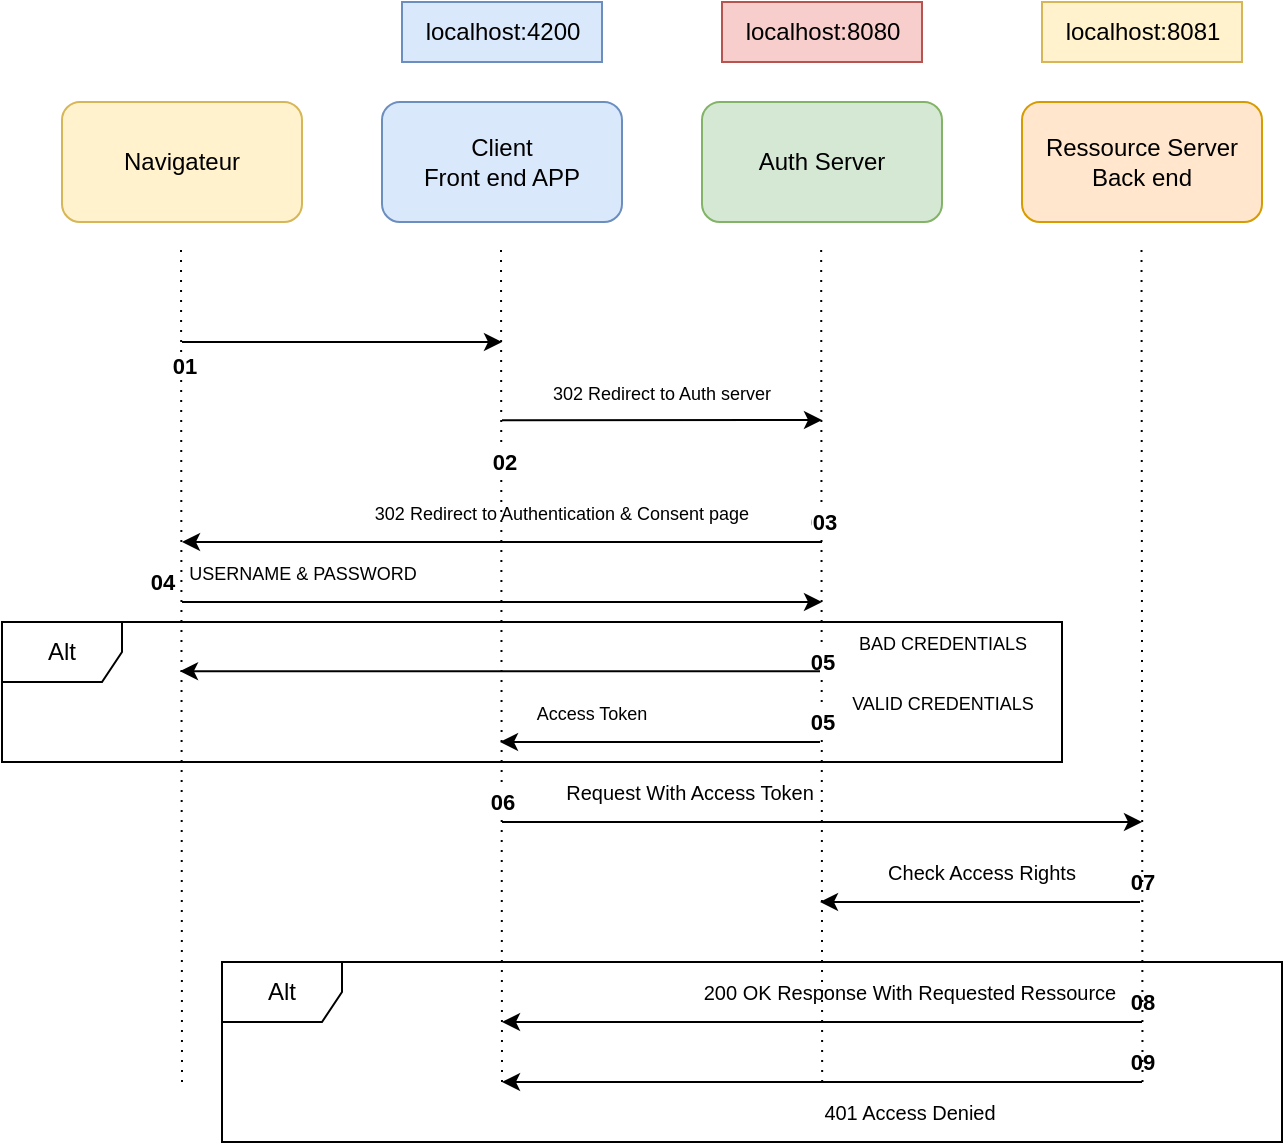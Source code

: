 <mxfile version="21.8.0" type="github">
  <diagram name="Page-1" id="kMHyJMLCbTUqQQ_t_sem">
    <mxGraphModel dx="956" dy="547" grid="1" gridSize="10" guides="1" tooltips="1" connect="1" arrows="1" fold="1" page="1" pageScale="1" pageWidth="827" pageHeight="1169" math="0" shadow="0">
      <root>
        <mxCell id="0" />
        <mxCell id="1" parent="0" />
        <mxCell id="_KKpc1UPN2DNUgEClp_1-2" value="" style="endArrow=none;dashed=1;html=1;dashPattern=1 4;strokeWidth=1;rounded=0;" parent="1" edge="1">
          <mxGeometry width="50" height="50" relative="1" as="geometry">
            <mxPoint x="160" y="600" as="sourcePoint" />
            <mxPoint x="159.5" y="180" as="targetPoint" />
          </mxGeometry>
        </mxCell>
        <mxCell id="_KKpc1UPN2DNUgEClp_1-3" value="Navigateur" style="rounded=1;whiteSpace=wrap;html=1;fillColor=#fff2cc;strokeColor=#d6b656;" parent="1" vertex="1">
          <mxGeometry x="100" y="110" width="120" height="60" as="geometry" />
        </mxCell>
        <mxCell id="_KKpc1UPN2DNUgEClp_1-4" value="Client&lt;br&gt;Front end APP" style="rounded=1;whiteSpace=wrap;html=1;fillColor=#dae8fc;strokeColor=#6c8ebf;" parent="1" vertex="1">
          <mxGeometry x="260" y="110" width="120" height="60" as="geometry" />
        </mxCell>
        <mxCell id="_KKpc1UPN2DNUgEClp_1-5" value="Auth Server" style="rounded=1;whiteSpace=wrap;html=1;fillColor=#d5e8d4;strokeColor=#82b366;" parent="1" vertex="1">
          <mxGeometry x="420" y="110" width="120" height="60" as="geometry" />
        </mxCell>
        <mxCell id="_KKpc1UPN2DNUgEClp_1-6" value="Ressource Server&lt;br&gt;Back end" style="rounded=1;whiteSpace=wrap;html=1;fillColor=#ffe6cc;strokeColor=#d79b00;" parent="1" vertex="1">
          <mxGeometry x="580" y="110" width="120" height="60" as="geometry" />
        </mxCell>
        <mxCell id="_KKpc1UPN2DNUgEClp_1-7" value="" style="endArrow=none;dashed=1;html=1;dashPattern=1 4;strokeWidth=1;rounded=0;" parent="1" edge="1">
          <mxGeometry width="50" height="50" relative="1" as="geometry">
            <mxPoint x="320" y="600" as="sourcePoint" />
            <mxPoint x="319.5" y="180" as="targetPoint" />
          </mxGeometry>
        </mxCell>
        <mxCell id="_KKpc1UPN2DNUgEClp_1-12" value="&lt;b&gt;01&lt;/b&gt;" style="edgeLabel;html=1;align=center;verticalAlign=middle;resizable=0;points=[];" parent="_KKpc1UPN2DNUgEClp_1-7" vertex="1" connectable="0">
          <mxGeometry x="0.637" y="-4" relative="1" as="geometry">
            <mxPoint x="-163" y="-14" as="offset" />
          </mxGeometry>
        </mxCell>
        <mxCell id="YJoskM3-cEyhgI3DCocY-47" value="&lt;b&gt;01&lt;/b&gt;" style="edgeLabel;html=1;align=center;verticalAlign=middle;resizable=0;points=[];" vertex="1" connectable="0" parent="_KKpc1UPN2DNUgEClp_1-7">
          <mxGeometry x="0.637" y="-4" relative="1" as="geometry">
            <mxPoint x="156" y="64" as="offset" />
          </mxGeometry>
        </mxCell>
        <mxCell id="_KKpc1UPN2DNUgEClp_1-8" value="" style="endArrow=none;dashed=1;html=1;dashPattern=1 4;strokeWidth=1;rounded=0;" parent="1" edge="1">
          <mxGeometry width="50" height="50" relative="1" as="geometry">
            <mxPoint x="480.08" y="600" as="sourcePoint" />
            <mxPoint x="479.58" y="180" as="targetPoint" />
          </mxGeometry>
        </mxCell>
        <mxCell id="_KKpc1UPN2DNUgEClp_1-13" value="&lt;b&gt;02&lt;/b&gt;" style="edgeLabel;html=1;align=center;verticalAlign=middle;resizable=0;points=[];" parent="_KKpc1UPN2DNUgEClp_1-8" vertex="1" connectable="0">
          <mxGeometry x="0.471" relative="1" as="geometry">
            <mxPoint x="-159" y="-1" as="offset" />
          </mxGeometry>
        </mxCell>
        <mxCell id="YJoskM3-cEyhgI3DCocY-40" value="&lt;font style=&quot;font-size: 9px;&quot;&gt;BAD CREDENTIALS&lt;/font&gt;" style="edgeLabel;html=1;align=center;verticalAlign=middle;resizable=0;points=[];" vertex="1" connectable="0" parent="_KKpc1UPN2DNUgEClp_1-8">
          <mxGeometry x="0.001" y="-3" relative="1" as="geometry">
            <mxPoint x="57" y="-10" as="offset" />
          </mxGeometry>
        </mxCell>
        <mxCell id="YJoskM3-cEyhgI3DCocY-42" value="&lt;font style=&quot;font-size: 9px;&quot;&gt;VALID CREDENTIALS&lt;/font&gt;" style="edgeLabel;html=1;align=center;verticalAlign=middle;resizable=0;points=[];" vertex="1" connectable="0" parent="_KKpc1UPN2DNUgEClp_1-8">
          <mxGeometry x="0.001" y="-3" relative="1" as="geometry">
            <mxPoint x="57" y="20" as="offset" />
          </mxGeometry>
        </mxCell>
        <mxCell id="YJoskM3-cEyhgI3DCocY-49" value="03" style="edgeLabel;html=1;align=center;verticalAlign=middle;resizable=0;points=[];fontStyle=1" vertex="1" connectable="0" parent="_KKpc1UPN2DNUgEClp_1-8">
          <mxGeometry x="0.333" y="-1" relative="1" as="geometry">
            <mxPoint as="offset" />
          </mxGeometry>
        </mxCell>
        <mxCell id="YJoskM3-cEyhgI3DCocY-50" value="&lt;b&gt;04&lt;/b&gt;" style="edgeLabel;html=1;align=center;verticalAlign=middle;resizable=0;points=[];" vertex="1" connectable="0" parent="_KKpc1UPN2DNUgEClp_1-8">
          <mxGeometry x="0.471" relative="1" as="geometry">
            <mxPoint x="-330" y="59" as="offset" />
          </mxGeometry>
        </mxCell>
        <mxCell id="YJoskM3-cEyhgI3DCocY-51" value="05" style="edgeLabel;html=1;align=center;verticalAlign=middle;resizable=0;points=[];fontStyle=1" vertex="1" connectable="0" parent="_KKpc1UPN2DNUgEClp_1-8">
          <mxGeometry x="0.333" y="-1" relative="1" as="geometry">
            <mxPoint x="-1" y="70" as="offset" />
          </mxGeometry>
        </mxCell>
        <mxCell id="YJoskM3-cEyhgI3DCocY-52" value="05" style="edgeLabel;html=1;align=center;verticalAlign=middle;resizable=0;points=[];fontStyle=1" vertex="1" connectable="0" parent="_KKpc1UPN2DNUgEClp_1-8">
          <mxGeometry x="0.333" y="-1" relative="1" as="geometry">
            <mxPoint x="-1" y="100" as="offset" />
          </mxGeometry>
        </mxCell>
        <mxCell id="YJoskM3-cEyhgI3DCocY-53" value="06" style="edgeLabel;html=1;align=center;verticalAlign=middle;resizable=0;points=[];fontStyle=1" vertex="1" connectable="0" parent="_KKpc1UPN2DNUgEClp_1-8">
          <mxGeometry x="0.333" y="-1" relative="1" as="geometry">
            <mxPoint x="-161" y="140" as="offset" />
          </mxGeometry>
        </mxCell>
        <mxCell id="YJoskM3-cEyhgI3DCocY-54" value="07" style="edgeLabel;html=1;align=center;verticalAlign=middle;resizable=0;points=[];fontStyle=1" vertex="1" connectable="0" parent="_KKpc1UPN2DNUgEClp_1-8">
          <mxGeometry x="0.333" y="-1" relative="1" as="geometry">
            <mxPoint x="159" y="180" as="offset" />
          </mxGeometry>
        </mxCell>
        <mxCell id="YJoskM3-cEyhgI3DCocY-59" value="08" style="edgeLabel;html=1;align=center;verticalAlign=middle;resizable=0;points=[];fontStyle=1" vertex="1" connectable="0" parent="_KKpc1UPN2DNUgEClp_1-8">
          <mxGeometry x="0.333" y="-1" relative="1" as="geometry">
            <mxPoint x="159" y="240" as="offset" />
          </mxGeometry>
        </mxCell>
        <mxCell id="YJoskM3-cEyhgI3DCocY-61" value="09" style="edgeLabel;html=1;align=center;verticalAlign=middle;resizable=0;points=[];fontStyle=1" vertex="1" connectable="0" parent="_KKpc1UPN2DNUgEClp_1-8">
          <mxGeometry x="0.333" y="-1" relative="1" as="geometry">
            <mxPoint x="159" y="270" as="offset" />
          </mxGeometry>
        </mxCell>
        <mxCell id="_KKpc1UPN2DNUgEClp_1-9" value="" style="endArrow=none;dashed=1;html=1;dashPattern=1 4;strokeWidth=1;rounded=0;" parent="1" edge="1">
          <mxGeometry width="50" height="50" relative="1" as="geometry">
            <mxPoint x="640.25" y="600" as="sourcePoint" />
            <mxPoint x="639.75" y="180" as="targetPoint" />
          </mxGeometry>
        </mxCell>
        <mxCell id="_KKpc1UPN2DNUgEClp_1-10" value="" style="endArrow=classic;html=1;rounded=0;" parent="1" edge="1">
          <mxGeometry width="50" height="50" relative="1" as="geometry">
            <mxPoint x="160" y="230" as="sourcePoint" />
            <mxPoint x="320" y="230" as="targetPoint" />
          </mxGeometry>
        </mxCell>
        <mxCell id="_KKpc1UPN2DNUgEClp_1-11" value="" style="endArrow=classic;html=1;rounded=0;" parent="1" edge="1">
          <mxGeometry width="50" height="50" relative="1" as="geometry">
            <mxPoint x="320" y="269.17" as="sourcePoint" />
            <mxPoint x="480" y="269" as="targetPoint" />
          </mxGeometry>
        </mxCell>
        <mxCell id="_KKpc1UPN2DNUgEClp_1-14" value="&lt;font style=&quot;font-size: 9px;&quot;&gt;302 Redirect to Auth server&lt;/font&gt;" style="text;html=1;strokeColor=none;fillColor=none;align=center;verticalAlign=middle;whiteSpace=wrap;rounded=0;" parent="1" vertex="1">
          <mxGeometry x="335" y="240" width="130" height="30" as="geometry" />
        </mxCell>
        <mxCell id="_KKpc1UPN2DNUgEClp_1-15" value="" style="endArrow=classic;html=1;rounded=0;" parent="1" edge="1">
          <mxGeometry width="50" height="50" relative="1" as="geometry">
            <mxPoint x="480" y="330" as="sourcePoint" />
            <mxPoint x="160" y="330" as="targetPoint" />
          </mxGeometry>
        </mxCell>
        <mxCell id="_KKpc1UPN2DNUgEClp_1-16" value="" style="endArrow=classic;html=1;rounded=0;" parent="1" edge="1">
          <mxGeometry width="50" height="50" relative="1" as="geometry">
            <mxPoint x="479" y="430" as="sourcePoint" />
            <mxPoint x="319" y="430" as="targetPoint" />
          </mxGeometry>
        </mxCell>
        <mxCell id="_KKpc1UPN2DNUgEClp_1-17" value="" style="endArrow=classic;html=1;rounded=0;" parent="1" edge="1">
          <mxGeometry width="50" height="50" relative="1" as="geometry">
            <mxPoint x="320" y="470" as="sourcePoint" />
            <mxPoint x="640" y="470" as="targetPoint" />
          </mxGeometry>
        </mxCell>
        <mxCell id="_KKpc1UPN2DNUgEClp_1-18" value="" style="endArrow=classic;html=1;rounded=0;" parent="1" edge="1">
          <mxGeometry width="50" height="50" relative="1" as="geometry">
            <mxPoint x="640" y="570" as="sourcePoint" />
            <mxPoint x="320" y="570" as="targetPoint" />
          </mxGeometry>
        </mxCell>
        <mxCell id="_KKpc1UPN2DNUgEClp_1-20" value="&lt;font style=&quot;font-size: 9px;&quot;&gt;302 Redirect to Authentication &amp;amp; Consent page&lt;/font&gt;" style="text;html=1;strokeColor=none;fillColor=none;align=center;verticalAlign=middle;whiteSpace=wrap;rounded=0;" parent="1" vertex="1">
          <mxGeometry x="250" y="300" width="200" height="30" as="geometry" />
        </mxCell>
        <mxCell id="_KKpc1UPN2DNUgEClp_1-22" value="&lt;font style=&quot;font-size: 9px;&quot;&gt;Access Token&lt;/font&gt;" style="text;html=1;strokeColor=none;fillColor=none;align=center;verticalAlign=middle;whiteSpace=wrap;rounded=0;" parent="1" vertex="1">
          <mxGeometry x="335" y="400" width="60" height="30" as="geometry" />
        </mxCell>
        <mxCell id="_KKpc1UPN2DNUgEClp_1-24" value="&lt;font size=&quot;1&quot;&gt;Request With Access Token&lt;/font&gt;" style="text;html=1;strokeColor=none;fillColor=none;align=center;verticalAlign=middle;whiteSpace=wrap;rounded=0;" parent="1" vertex="1">
          <mxGeometry x="349" y="440" width="130" height="30" as="geometry" />
        </mxCell>
        <mxCell id="_KKpc1UPN2DNUgEClp_1-25" value="&lt;font size=&quot;1&quot;&gt;200 OK Response With Requested Ressource&lt;/font&gt;" style="text;html=1;strokeColor=none;fillColor=none;align=center;verticalAlign=middle;whiteSpace=wrap;rounded=0;" parent="1" vertex="1">
          <mxGeometry x="414" y="540" width="220" height="30" as="geometry" />
        </mxCell>
        <mxCell id="YJoskM3-cEyhgI3DCocY-24" value="localhost:4200" style="text;html=1;align=center;verticalAlign=middle;resizable=0;points=[];autosize=1;strokeColor=#6c8ebf;fillColor=#dae8fc;" vertex="1" parent="1">
          <mxGeometry x="270" y="60" width="100" height="30" as="geometry" />
        </mxCell>
        <mxCell id="YJoskM3-cEyhgI3DCocY-25" value="localhost:8080" style="text;html=1;align=center;verticalAlign=middle;resizable=0;points=[];autosize=1;strokeColor=#b85450;fillColor=#f8cecc;" vertex="1" parent="1">
          <mxGeometry x="430" y="60" width="100" height="30" as="geometry" />
        </mxCell>
        <mxCell id="YJoskM3-cEyhgI3DCocY-26" value="localhost:8081" style="text;html=1;align=center;verticalAlign=middle;resizable=0;points=[];autosize=1;strokeColor=#d6b656;fillColor=#fff2cc;" vertex="1" parent="1">
          <mxGeometry x="590" y="60" width="100" height="30" as="geometry" />
        </mxCell>
        <mxCell id="YJoskM3-cEyhgI3DCocY-29" value="" style="endArrow=classic;html=1;rounded=0;" edge="1" parent="1">
          <mxGeometry width="50" height="50" relative="1" as="geometry">
            <mxPoint x="639" y="510" as="sourcePoint" />
            <mxPoint x="479" y="510" as="targetPoint" />
          </mxGeometry>
        </mxCell>
        <mxCell id="YJoskM3-cEyhgI3DCocY-32" value="Alt" style="shape=umlFrame;whiteSpace=wrap;html=1;pointerEvents=0;" vertex="1" parent="1">
          <mxGeometry x="70" y="370" width="530" height="70" as="geometry" />
        </mxCell>
        <mxCell id="YJoskM3-cEyhgI3DCocY-33" value="" style="endArrow=classic;html=1;rounded=0;" edge="1" parent="1">
          <mxGeometry width="50" height="50" relative="1" as="geometry">
            <mxPoint x="160" y="360" as="sourcePoint" />
            <mxPoint x="480" y="360" as="targetPoint" />
          </mxGeometry>
        </mxCell>
        <mxCell id="YJoskM3-cEyhgI3DCocY-36" value="" style="endArrow=classic;html=1;rounded=0;" edge="1" parent="1">
          <mxGeometry width="50" height="50" relative="1" as="geometry">
            <mxPoint x="640" y="600" as="sourcePoint" />
            <mxPoint x="320" y="600" as="targetPoint" />
          </mxGeometry>
        </mxCell>
        <mxCell id="YJoskM3-cEyhgI3DCocY-37" value="&lt;font size=&quot;1&quot;&gt;401 Access Denied&lt;/font&gt;" style="text;html=1;strokeColor=none;fillColor=none;align=center;verticalAlign=middle;whiteSpace=wrap;rounded=0;" vertex="1" parent="1">
          <mxGeometry x="414" y="600" width="220" height="30" as="geometry" />
        </mxCell>
        <mxCell id="YJoskM3-cEyhgI3DCocY-38" value="&lt;font style=&quot;font-size: 9px;&quot;&gt;USERNAME &amp;amp; PASSWORD&lt;/font&gt;" style="text;html=1;align=center;verticalAlign=middle;resizable=0;points=[];autosize=1;strokeColor=none;fillColor=none;" vertex="1" parent="1">
          <mxGeometry x="150" y="330" width="140" height="30" as="geometry" />
        </mxCell>
        <mxCell id="YJoskM3-cEyhgI3DCocY-39" value="" style="endArrow=classic;html=1;rounded=0;" edge="1" parent="1">
          <mxGeometry width="50" height="50" relative="1" as="geometry">
            <mxPoint x="479" y="394.58" as="sourcePoint" />
            <mxPoint x="159" y="394.58" as="targetPoint" />
          </mxGeometry>
        </mxCell>
        <mxCell id="YJoskM3-cEyhgI3DCocY-44" value="Alt" style="shape=umlFrame;whiteSpace=wrap;html=1;pointerEvents=0;" vertex="1" parent="1">
          <mxGeometry x="180" y="540" width="530" height="90" as="geometry" />
        </mxCell>
        <mxCell id="YJoskM3-cEyhgI3DCocY-58" value="&lt;font size=&quot;1&quot;&gt;Check Access Rights&lt;/font&gt;" style="text;html=1;strokeColor=none;fillColor=none;align=center;verticalAlign=middle;whiteSpace=wrap;rounded=0;" vertex="1" parent="1">
          <mxGeometry x="510" y="480" width="100" height="30" as="geometry" />
        </mxCell>
      </root>
    </mxGraphModel>
  </diagram>
</mxfile>
